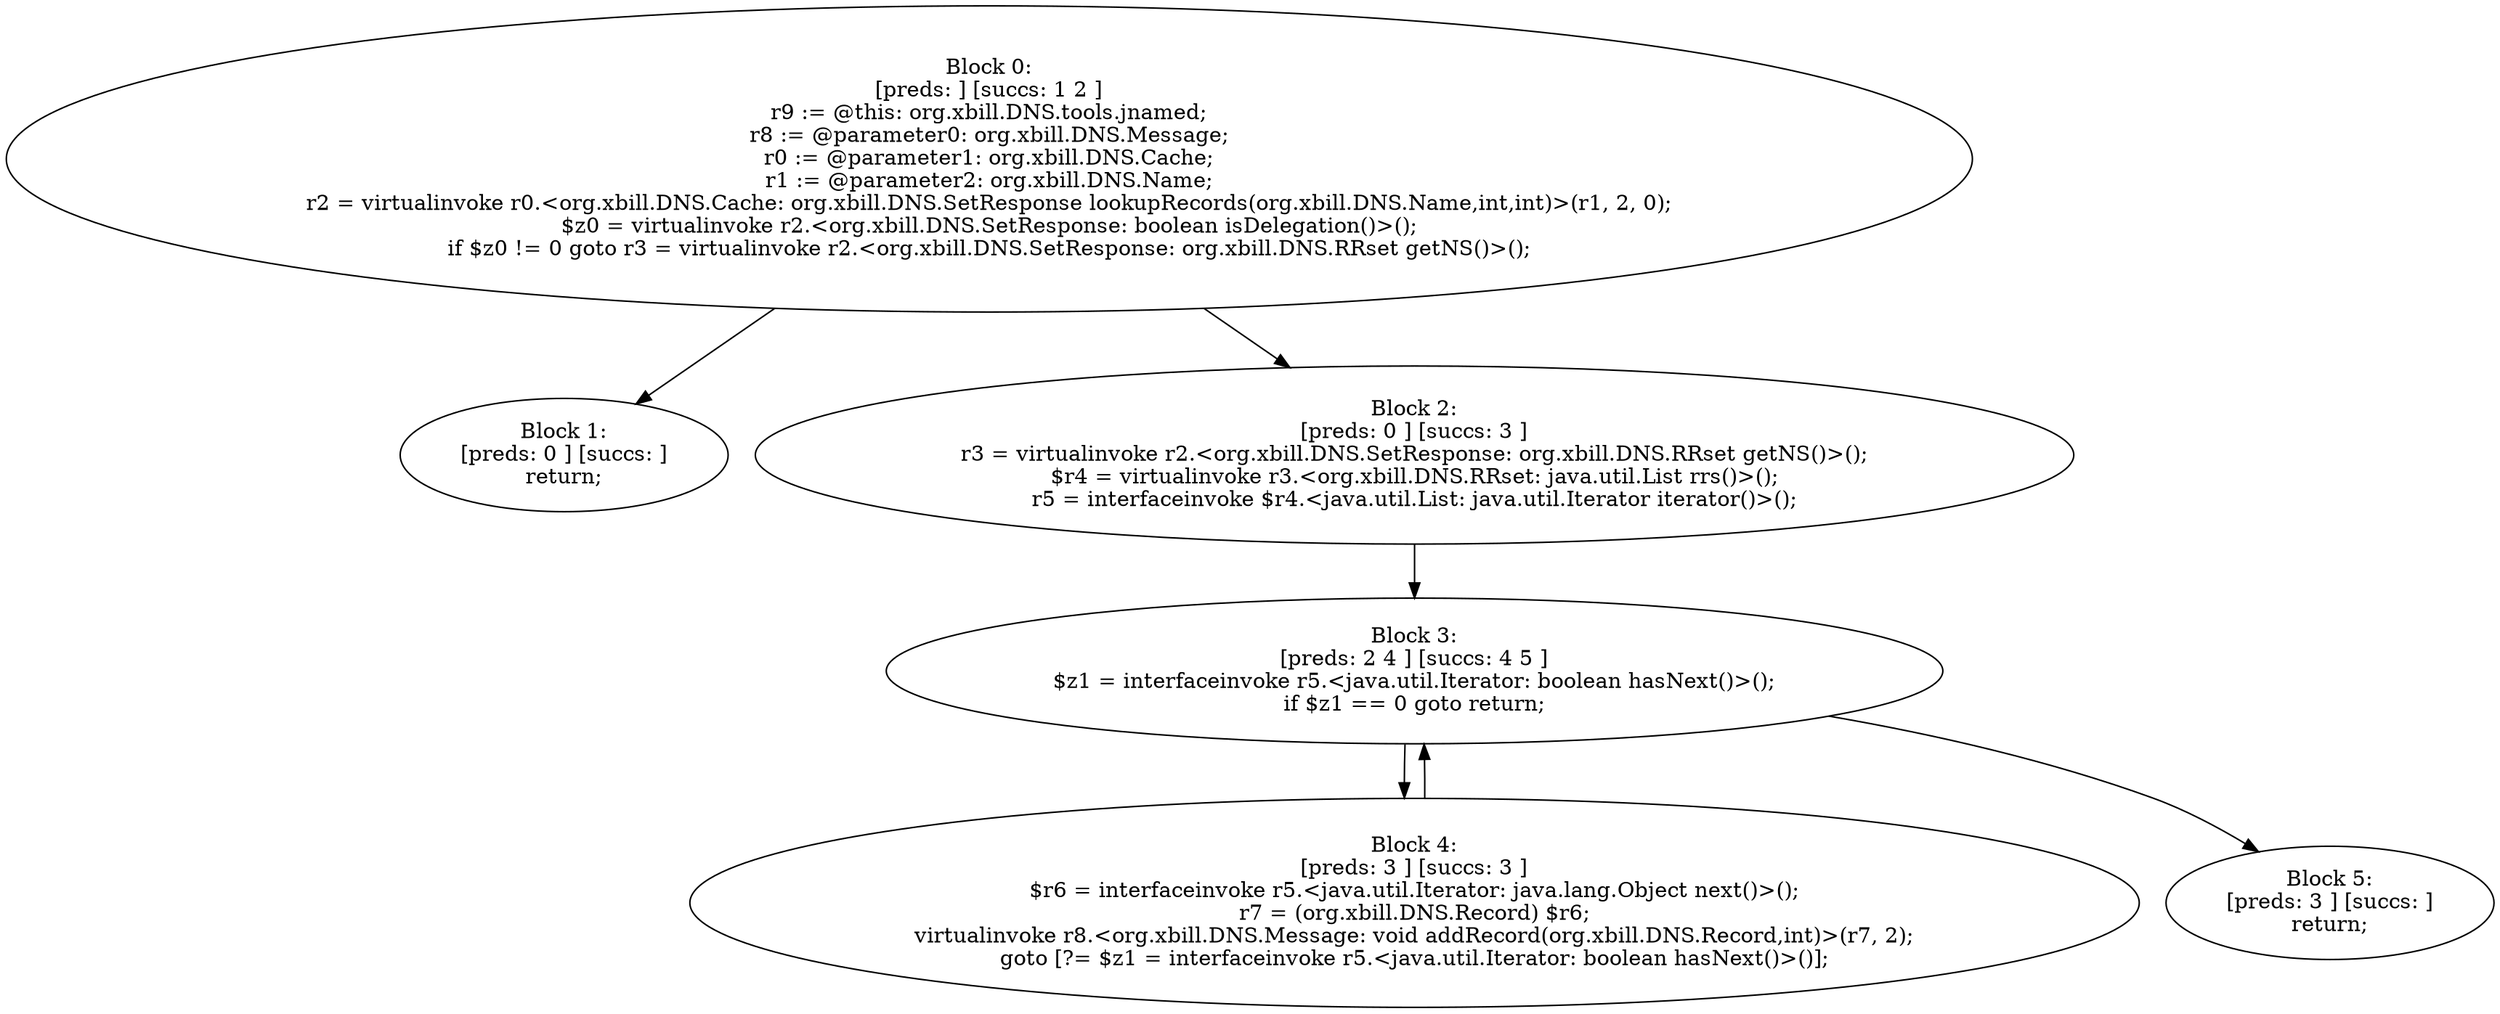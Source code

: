 digraph "unitGraph" {
    "Block 0:
[preds: ] [succs: 1 2 ]
r9 := @this: org.xbill.DNS.tools.jnamed;
r8 := @parameter0: org.xbill.DNS.Message;
r0 := @parameter1: org.xbill.DNS.Cache;
r1 := @parameter2: org.xbill.DNS.Name;
r2 = virtualinvoke r0.<org.xbill.DNS.Cache: org.xbill.DNS.SetResponse lookupRecords(org.xbill.DNS.Name,int,int)>(r1, 2, 0);
$z0 = virtualinvoke r2.<org.xbill.DNS.SetResponse: boolean isDelegation()>();
if $z0 != 0 goto r3 = virtualinvoke r2.<org.xbill.DNS.SetResponse: org.xbill.DNS.RRset getNS()>();
"
    "Block 1:
[preds: 0 ] [succs: ]
return;
"
    "Block 2:
[preds: 0 ] [succs: 3 ]
r3 = virtualinvoke r2.<org.xbill.DNS.SetResponse: org.xbill.DNS.RRset getNS()>();
$r4 = virtualinvoke r3.<org.xbill.DNS.RRset: java.util.List rrs()>();
r5 = interfaceinvoke $r4.<java.util.List: java.util.Iterator iterator()>();
"
    "Block 3:
[preds: 2 4 ] [succs: 4 5 ]
$z1 = interfaceinvoke r5.<java.util.Iterator: boolean hasNext()>();
if $z1 == 0 goto return;
"
    "Block 4:
[preds: 3 ] [succs: 3 ]
$r6 = interfaceinvoke r5.<java.util.Iterator: java.lang.Object next()>();
r7 = (org.xbill.DNS.Record) $r6;
virtualinvoke r8.<org.xbill.DNS.Message: void addRecord(org.xbill.DNS.Record,int)>(r7, 2);
goto [?= $z1 = interfaceinvoke r5.<java.util.Iterator: boolean hasNext()>()];
"
    "Block 5:
[preds: 3 ] [succs: ]
return;
"
    "Block 0:
[preds: ] [succs: 1 2 ]
r9 := @this: org.xbill.DNS.tools.jnamed;
r8 := @parameter0: org.xbill.DNS.Message;
r0 := @parameter1: org.xbill.DNS.Cache;
r1 := @parameter2: org.xbill.DNS.Name;
r2 = virtualinvoke r0.<org.xbill.DNS.Cache: org.xbill.DNS.SetResponse lookupRecords(org.xbill.DNS.Name,int,int)>(r1, 2, 0);
$z0 = virtualinvoke r2.<org.xbill.DNS.SetResponse: boolean isDelegation()>();
if $z0 != 0 goto r3 = virtualinvoke r2.<org.xbill.DNS.SetResponse: org.xbill.DNS.RRset getNS()>();
"->"Block 1:
[preds: 0 ] [succs: ]
return;
";
    "Block 0:
[preds: ] [succs: 1 2 ]
r9 := @this: org.xbill.DNS.tools.jnamed;
r8 := @parameter0: org.xbill.DNS.Message;
r0 := @parameter1: org.xbill.DNS.Cache;
r1 := @parameter2: org.xbill.DNS.Name;
r2 = virtualinvoke r0.<org.xbill.DNS.Cache: org.xbill.DNS.SetResponse lookupRecords(org.xbill.DNS.Name,int,int)>(r1, 2, 0);
$z0 = virtualinvoke r2.<org.xbill.DNS.SetResponse: boolean isDelegation()>();
if $z0 != 0 goto r3 = virtualinvoke r2.<org.xbill.DNS.SetResponse: org.xbill.DNS.RRset getNS()>();
"->"Block 2:
[preds: 0 ] [succs: 3 ]
r3 = virtualinvoke r2.<org.xbill.DNS.SetResponse: org.xbill.DNS.RRset getNS()>();
$r4 = virtualinvoke r3.<org.xbill.DNS.RRset: java.util.List rrs()>();
r5 = interfaceinvoke $r4.<java.util.List: java.util.Iterator iterator()>();
";
    "Block 2:
[preds: 0 ] [succs: 3 ]
r3 = virtualinvoke r2.<org.xbill.DNS.SetResponse: org.xbill.DNS.RRset getNS()>();
$r4 = virtualinvoke r3.<org.xbill.DNS.RRset: java.util.List rrs()>();
r5 = interfaceinvoke $r4.<java.util.List: java.util.Iterator iterator()>();
"->"Block 3:
[preds: 2 4 ] [succs: 4 5 ]
$z1 = interfaceinvoke r5.<java.util.Iterator: boolean hasNext()>();
if $z1 == 0 goto return;
";
    "Block 3:
[preds: 2 4 ] [succs: 4 5 ]
$z1 = interfaceinvoke r5.<java.util.Iterator: boolean hasNext()>();
if $z1 == 0 goto return;
"->"Block 4:
[preds: 3 ] [succs: 3 ]
$r6 = interfaceinvoke r5.<java.util.Iterator: java.lang.Object next()>();
r7 = (org.xbill.DNS.Record) $r6;
virtualinvoke r8.<org.xbill.DNS.Message: void addRecord(org.xbill.DNS.Record,int)>(r7, 2);
goto [?= $z1 = interfaceinvoke r5.<java.util.Iterator: boolean hasNext()>()];
";
    "Block 3:
[preds: 2 4 ] [succs: 4 5 ]
$z1 = interfaceinvoke r5.<java.util.Iterator: boolean hasNext()>();
if $z1 == 0 goto return;
"->"Block 5:
[preds: 3 ] [succs: ]
return;
";
    "Block 4:
[preds: 3 ] [succs: 3 ]
$r6 = interfaceinvoke r5.<java.util.Iterator: java.lang.Object next()>();
r7 = (org.xbill.DNS.Record) $r6;
virtualinvoke r8.<org.xbill.DNS.Message: void addRecord(org.xbill.DNS.Record,int)>(r7, 2);
goto [?= $z1 = interfaceinvoke r5.<java.util.Iterator: boolean hasNext()>()];
"->"Block 3:
[preds: 2 4 ] [succs: 4 5 ]
$z1 = interfaceinvoke r5.<java.util.Iterator: boolean hasNext()>();
if $z1 == 0 goto return;
";
}

